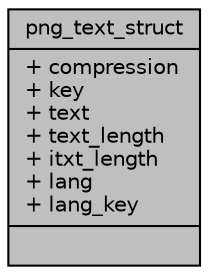 digraph "png_text_struct"
{
 // INTERACTIVE_SVG=YES
  edge [fontname="Helvetica",fontsize="10",labelfontname="Helvetica",labelfontsize="10"];
  node [fontname="Helvetica",fontsize="10",shape=record];
  Node1 [label="{png_text_struct\n|+ compression\l+ key\l+ text\l+ text_length\l+ itxt_length\l+ lang\l+ lang_key\l|}",height=0.2,width=0.4,color="black", fillcolor="grey75", style="filled", fontcolor="black"];
}
